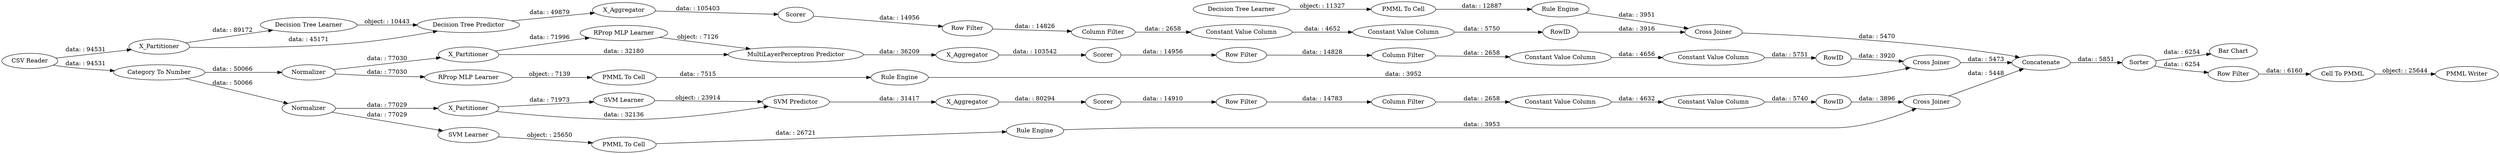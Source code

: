 digraph {
	"-3057478213117828271_59" [label="Bar Chart"]
	"8171835723829951700_7" [label=X_Aggregator]
	"8222258368315633245_22" [label="PMML To Cell"]
	"-3057478213117828271_61" [label="PMML Writer"]
	"1813056535889890721_39" [label=Normalizer]
	"400141178647825278_292" [label="Constant Value Column"]
	"8171835723829951700_41" [label=Scorer]
	"5692054328800577282_34" [label="PMML To Cell"]
	"5692054328800577282_35" [label="Rule Engine"]
	"-3057478213117828271_62" [label="Row Filter"]
	"400141178647825278_293" [label=RowID]
	"1813056535889890721_31" [label="RProp MLP Learner"]
	"400141178647825278_294" [label="Column Filter"]
	"-9102516147950705450_31" [label="Decision Tree Learner"]
	"-9102516147950705450_38" [label="Cross Joiner"]
	"-9102516147950705450_2" [label=X_Partitioner]
	"1813056535889890721_40" [label=Scorer]
	"-3057478213117828271_1" [label="CSV Reader"]
	"5593224090531298952_34" [label="Rule Engine"]
	"1813056535889890721_7" [label=X_Aggregator]
	"-2326153705089642159_294" [label="Column Filter"]
	"-9102516147950705450_32" [label="Decision Tree Predictor"]
	"6106694860639726958_293" [label=RowID]
	"8171835723829951700_31" [label="SVM Learner"]
	"5593224090531298952_28" [label="PMML To Cell"]
	"1813056535889890721_32" [label="MultiLayerPerceptron Predictor"]
	"6106694860639726958_9" [label="Row Filter"]
	"8222258368315633245_34" [label="Rule Engine"]
	"-2326153705089642159_292" [label="Constant Value Column"]
	"-2326153705089642159_290" [label="Constant Value Column"]
	"8171835723829951700_2" [label=X_Partitioner]
	"6106694860639726958_294" [label="Column Filter"]
	"8171835723829951700_39" [label="Cross Joiner"]
	"-2326153705089642159_9" [label="Row Filter"]
	"8171835723829951700_40" [label=Normalizer]
	"1813056535889890721_2" [label=X_Partitioner]
	"5593224090531298952_33" [label="Decision Tree Learner"]
	"1813056535889890721_38" [label="Cross Joiner"]
	"-9102516147950705450_7" [label=X_Aggregator]
	"-3057478213117828271_60" [label=Concatenate]
	"400141178647825278_9" [label="Row Filter"]
	"-9102516147950705450_39" [label=Scorer]
	"6106694860639726958_292" [label="Constant Value Column"]
	"6106694860639726958_290" [label="Constant Value Column"]
	"-3057478213117828271_54" [label="Cell To PMML"]
	"-2326153705089642159_293" [label=RowID]
	"8222258368315633245_35" [label="RProp MLP Learner"]
	"8171835723829951700_32" [label="SVM Predictor"]
	"-3057478213117828271_53" [label=Sorter]
	"-3057478213117828271_58" [label="Category To Number"]
	"400141178647825278_290" [label="Constant Value Column"]
	"5692054328800577282_33" [label="SVM Learner"]
	"6106694860639726958_292" -> "6106694860639726958_293" [label="data: : 5740"]
	"8171835723829951700_2" -> "8171835723829951700_31" [label="data: : 71973"]
	"8171835723829951700_7" -> "8171835723829951700_41" [label="data: : 80294"]
	"8171835723829951700_31" -> "8171835723829951700_32" [label="object: : 23914"]
	"1813056535889890721_2" -> "1813056535889890721_31" [label="data: : 71996"]
	"1813056535889890721_32" -> "1813056535889890721_7" [label="data: : 36209"]
	"-2326153705089642159_290" -> "-2326153705089642159_292" [label="data: : 4652"]
	"6106694860639726958_9" -> "6106694860639726958_294" [label="data: : 14783"]
	"1813056535889890721_31" -> "1813056535889890721_32" [label="object: : 7126"]
	"-9102516147950705450_39" -> "-2326153705089642159_9" [label="data: : 14956"]
	"-3057478213117828271_60" -> "-3057478213117828271_53" [label="data: : 5851"]
	"8171835723829951700_41" -> "6106694860639726958_9" [label="data: : 14910"]
	"1813056535889890721_39" -> "1813056535889890721_2" [label="data: : 77030"]
	"-3057478213117828271_62" -> "-3057478213117828271_54" [label="data: : 6160"]
	"-9102516147950705450_32" -> "-9102516147950705450_7" [label="data: : 49879"]
	"-3057478213117828271_53" -> "-3057478213117828271_59" [label="data: : 6254"]
	"6106694860639726958_290" -> "6106694860639726958_292" [label="data: : 4632"]
	"-9102516147950705450_2" -> "-9102516147950705450_31" [label="data: : 89172"]
	"400141178647825278_293" -> "1813056535889890721_38" [label="data: : 3920"]
	"-2326153705089642159_293" -> "-9102516147950705450_38" [label="data: : 3916"]
	"8171835723829951700_40" -> "8171835723829951700_2" [label="data: : 77029"]
	"-3057478213117828271_1" -> "-3057478213117828271_58" [label="data: : 94531"]
	"5593224090531298952_34" -> "-9102516147950705450_38" [label="data: : 3951"]
	"-9102516147950705450_2" -> "-9102516147950705450_32" [label="data: : 45171"]
	"8171835723829951700_2" -> "8171835723829951700_32" [label="data: : 32136"]
	"-3057478213117828271_53" -> "-3057478213117828271_62" [label="data: : 6254"]
	"5692054328800577282_33" -> "5692054328800577282_34" [label="object: : 25650"]
	"8222258368315633245_34" -> "1813056535889890721_38" [label="data: : 3952"]
	"8222258368315633245_35" -> "8222258368315633245_22" [label="object: : 7139"]
	"-9102516147950705450_38" -> "-3057478213117828271_60" [label="data: : 5470"]
	"-3057478213117828271_58" -> "8171835723829951700_40" [label="data: : 50066"]
	"5593224090531298952_28" -> "5593224090531298952_34" [label="data: : 12887"]
	"400141178647825278_290" -> "400141178647825278_292" [label="data: : 4656"]
	"6106694860639726958_293" -> "8171835723829951700_39" [label="data: : 3896"]
	"1813056535889890721_7" -> "1813056535889890721_40" [label="data: : 103542"]
	"5692054328800577282_35" -> "8171835723829951700_39" [label="data: : 3953"]
	"6106694860639726958_294" -> "6106694860639726958_290" [label="data: : 2658"]
	"1813056535889890721_39" -> "8222258368315633245_35" [label="data: : 77030"]
	"1813056535889890721_38" -> "-3057478213117828271_60" [label="data: : 5473"]
	"-9102516147950705450_31" -> "-9102516147950705450_32" [label="object: : 10443"]
	"8171835723829951700_40" -> "5692054328800577282_33" [label="data: : 77029"]
	"-2326153705089642159_9" -> "-2326153705089642159_294" [label="data: : 14826"]
	"-9102516147950705450_7" -> "-9102516147950705450_39" [label="data: : 105403"]
	"-3057478213117828271_54" -> "-3057478213117828271_61" [label="object: : 25644"]
	"8171835723829951700_39" -> "-3057478213117828271_60" [label="data: : 5448"]
	"400141178647825278_9" -> "400141178647825278_294" [label="data: : 14828"]
	"8222258368315633245_22" -> "8222258368315633245_34" [label="data: : 7515"]
	"400141178647825278_294" -> "400141178647825278_290" [label="data: : 2658"]
	"1813056535889890721_40" -> "400141178647825278_9" [label="data: : 14956"]
	"1813056535889890721_2" -> "1813056535889890721_32" [label="data: : 32180"]
	"-2326153705089642159_294" -> "-2326153705089642159_290" [label="data: : 2658"]
	"-3057478213117828271_58" -> "1813056535889890721_39" [label="data: : 50066"]
	"5593224090531298952_33" -> "5593224090531298952_28" [label="object: : 11327"]
	"-2326153705089642159_292" -> "-2326153705089642159_293" [label="data: : 5750"]
	"8171835723829951700_32" -> "8171835723829951700_7" [label="data: : 31417"]
	"5692054328800577282_34" -> "5692054328800577282_35" [label="data: : 26721"]
	"400141178647825278_292" -> "400141178647825278_293" [label="data: : 5751"]
	"-3057478213117828271_1" -> "-9102516147950705450_2" [label="data: : 94531"]
	rankdir=LR
}
